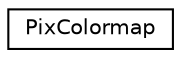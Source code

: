 digraph "Graphical Class Hierarchy"
{
 // LATEX_PDF_SIZE
  edge [fontname="Helvetica",fontsize="10",labelfontname="Helvetica",labelfontsize="10"];
  node [fontname="Helvetica",fontsize="10",shape=record];
  rankdir="LR";
  Node0 [label="PixColormap",height=0.2,width=0.4,color="black", fillcolor="white", style="filled",URL="$struct_pix_colormap.html",tooltip=" "];
}
